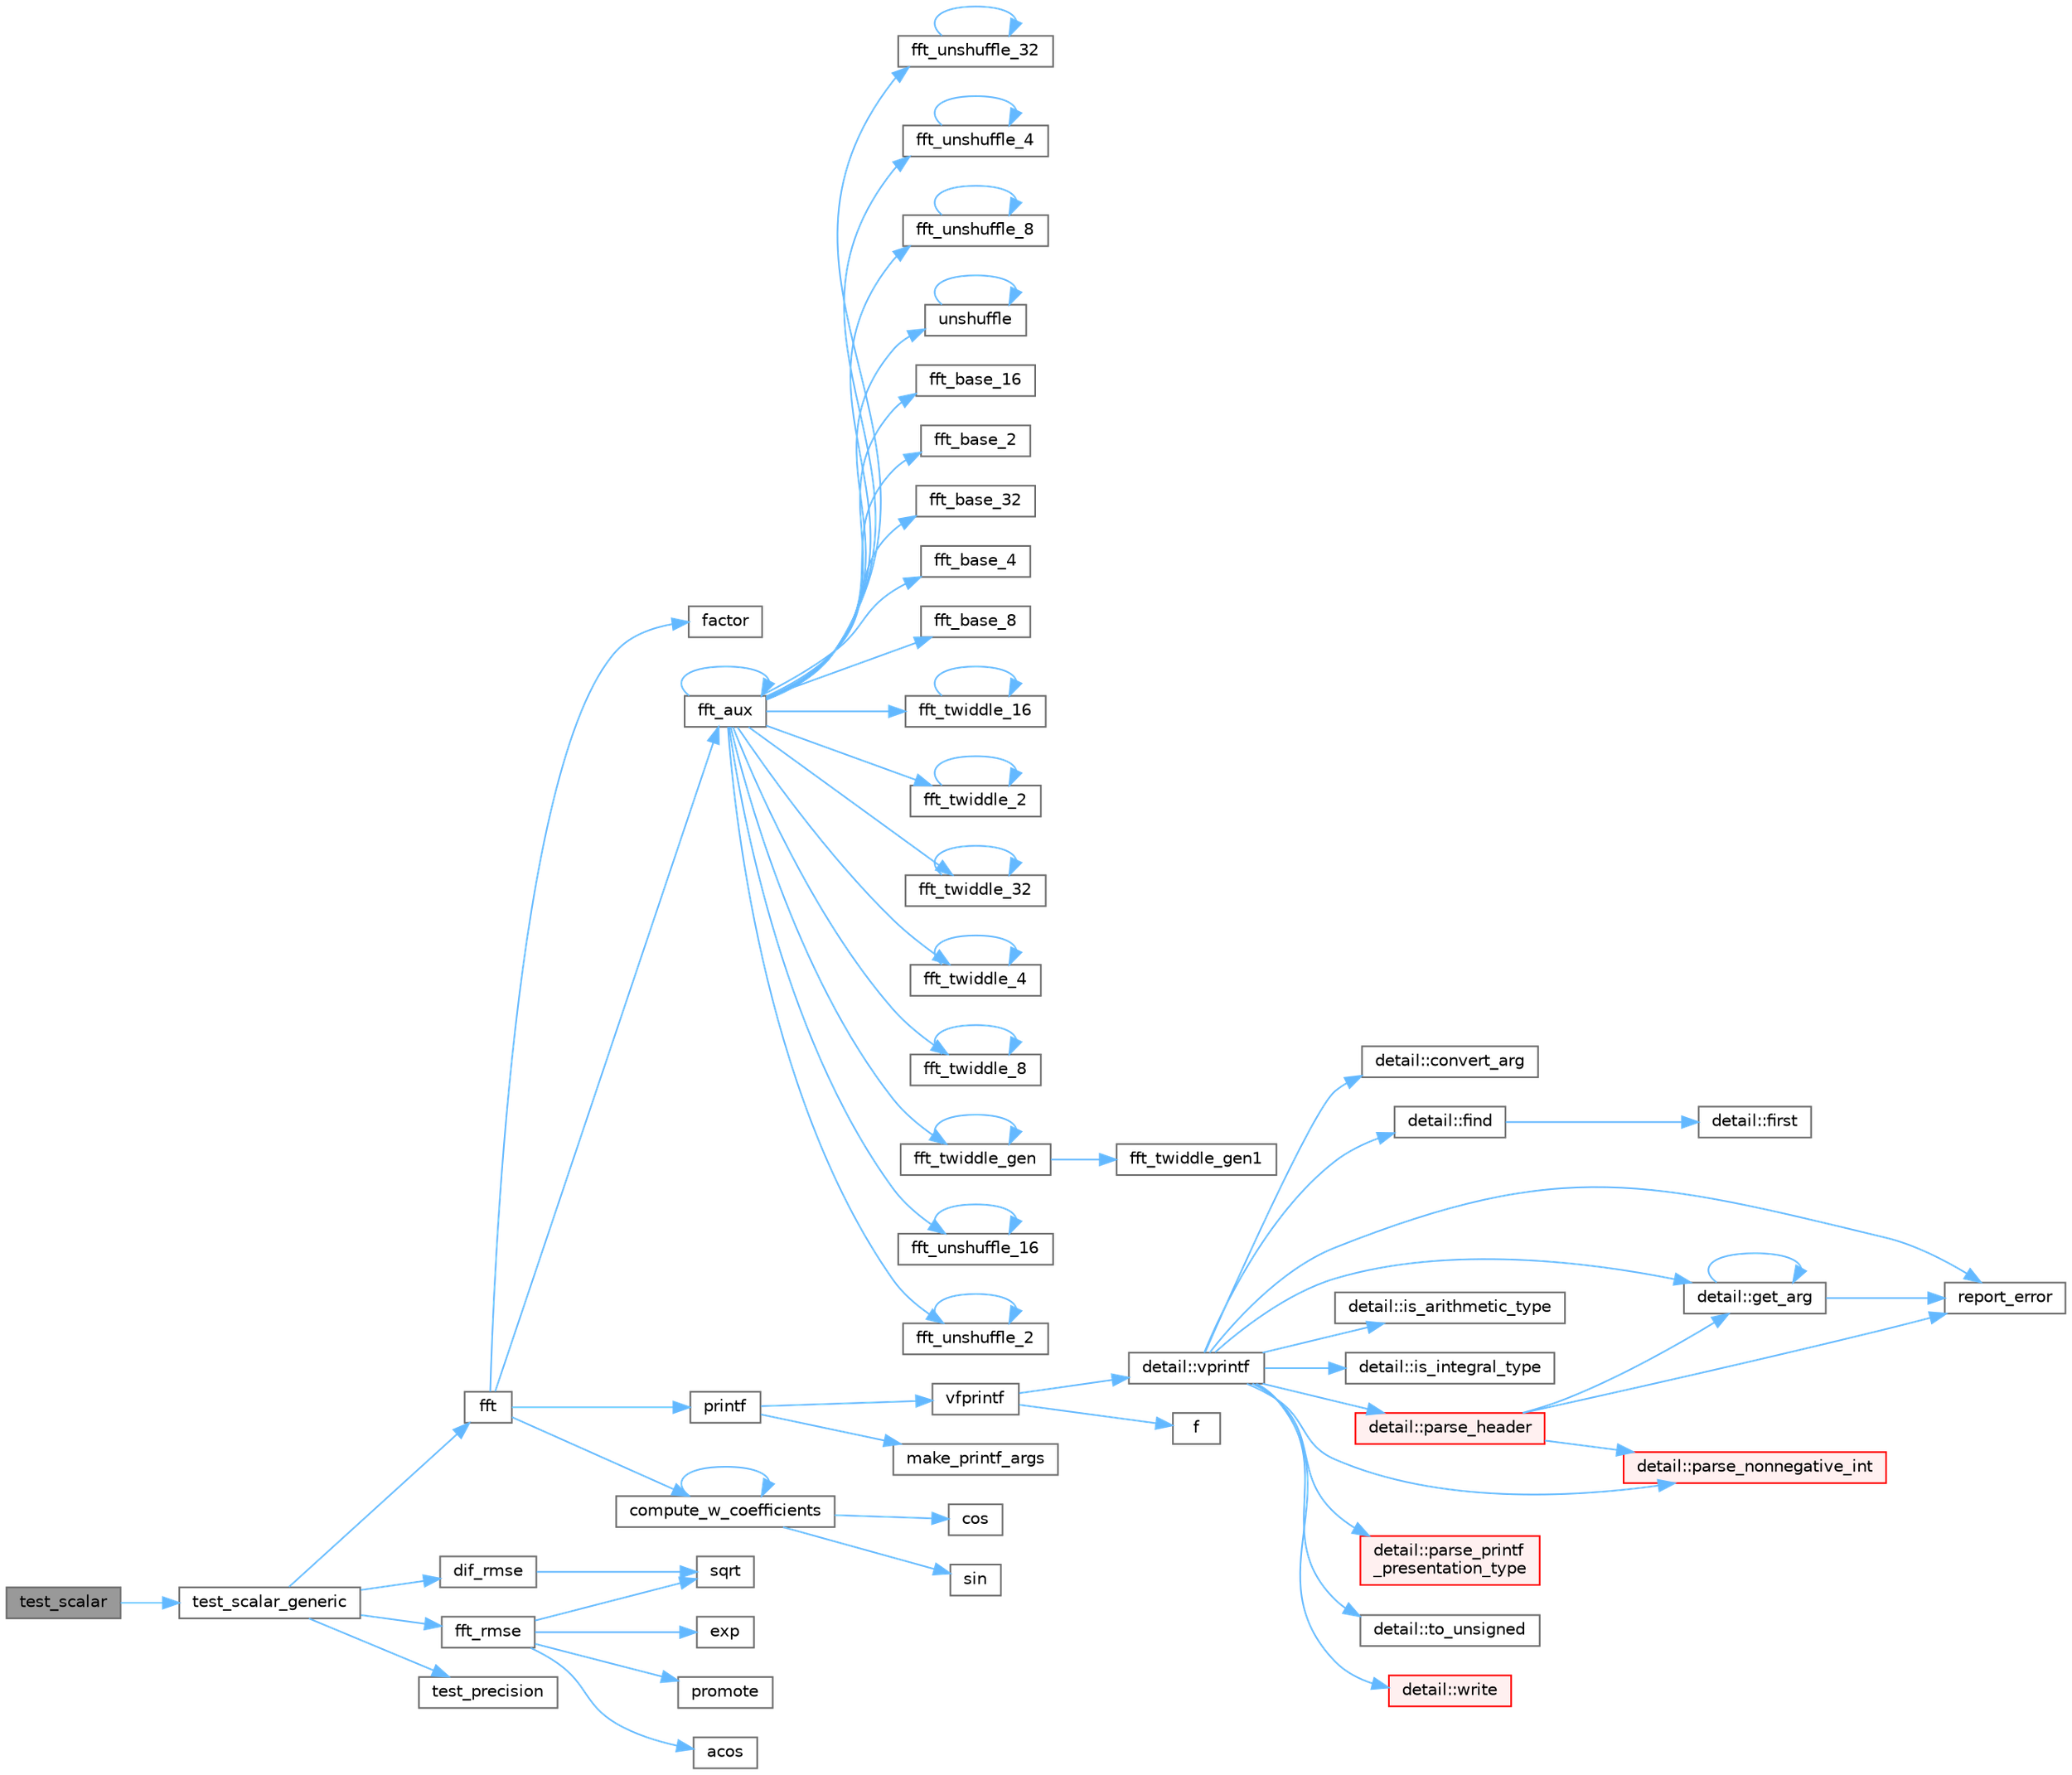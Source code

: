 digraph "test_scalar"
{
 // LATEX_PDF_SIZE
  bgcolor="transparent";
  edge [fontname=Helvetica,fontsize=10,labelfontname=Helvetica,labelfontsize=10];
  node [fontname=Helvetica,fontsize=10,shape=box,height=0.2,width=0.4];
  rankdir="LR";
  Node1 [id="Node000001",label="test_scalar",height=0.2,width=0.4,color="gray40", fillcolor="grey60", style="filled", fontcolor="black",tooltip=" "];
  Node1 -> Node2 [id="edge70_Node000001_Node000002",color="steelblue1",style="solid",tooltip=" "];
  Node2 [id="Node000002",label="test_scalar_generic",height=0.2,width=0.4,color="grey40", fillcolor="white", style="filled",URL="$_f_f_t_w_8cpp.html#a7fe1d5aa175ea8f1361d5c3c3613c2f1",tooltip=" "];
  Node2 -> Node3 [id="edge71_Node000002_Node000003",color="steelblue1",style="solid",tooltip=" "];
  Node3 [id="Node000003",label="dif_rmse",height=0.2,width=0.4,color="grey40", fillcolor="white", style="filled",URL="$_f_f_t_w_8cpp.html#a2c2a9b95e2b6f64c7d8bbf0ebe8ab5c5",tooltip=" "];
  Node3 -> Node4 [id="edge72_Node000003_Node000004",color="steelblue1",style="solid",tooltip=" "];
  Node4 [id="Node000004",label="sqrt",height=0.2,width=0.4,color="grey40", fillcolor="white", style="filled",URL="$_array_cwise_unary_ops_8h.html#a656b9217a2fcb6de59dc8d1eb3079cc7",tooltip=" "];
  Node2 -> Node5 [id="edge73_Node000002_Node000005",color="steelblue1",style="solid",tooltip=" "];
  Node5 [id="Node000005",label="fft",height=0.2,width=0.4,color="grey40", fillcolor="white", style="filled",URL="$fft_8c.html#a0f5165b7fa1558230a53f75809dfeb0e",tooltip=" "];
  Node5 -> Node6 [id="edge74_Node000005_Node000006",color="steelblue1",style="solid",tooltip=" "];
  Node6 [id="Node000006",label="compute_w_coefficients",height=0.2,width=0.4,color="grey40", fillcolor="white", style="filled",URL="$fft_8c.html#ac57cb5ae1855a8ec41f89c280f693332",tooltip=" "];
  Node6 -> Node6 [id="edge75_Node000006_Node000006",color="steelblue1",style="solid",tooltip=" "];
  Node6 -> Node7 [id="edge76_Node000006_Node000007",color="steelblue1",style="solid",tooltip=" "];
  Node7 [id="Node000007",label="cos",height=0.2,width=0.4,color="grey40", fillcolor="white", style="filled",URL="$_array_cwise_unary_ops_8h.html#a92b03396990b0e9eea0731aa406e31a4",tooltip=" "];
  Node6 -> Node8 [id="edge77_Node000006_Node000008",color="steelblue1",style="solid",tooltip=" "];
  Node8 [id="Node000008",label="sin",height=0.2,width=0.4,color="grey40", fillcolor="white", style="filled",URL="$_array_cwise_unary_ops_8h.html#a9cfb0ea58bd813510a9e2db18a5e49f0",tooltip=" "];
  Node5 -> Node9 [id="edge78_Node000005_Node000009",color="steelblue1",style="solid",tooltip=" "];
  Node9 [id="Node000009",label="factor",height=0.2,width=0.4,color="grey40", fillcolor="white", style="filled",URL="$fft_8c.html#a13b942e46c2348d4cfe7bced3e905d1d",tooltip=" "];
  Node5 -> Node10 [id="edge79_Node000005_Node000010",color="steelblue1",style="solid",tooltip=" "];
  Node10 [id="Node000010",label="fft_aux",height=0.2,width=0.4,color="grey40", fillcolor="white", style="filled",URL="$fft_8c.html#a9a0558fc10e82e20e553685e3c2870e1",tooltip=" "];
  Node10 -> Node10 [id="edge80_Node000010_Node000010",color="steelblue1",style="solid",tooltip=" "];
  Node10 -> Node11 [id="edge81_Node000010_Node000011",color="steelblue1",style="solid",tooltip=" "];
  Node11 [id="Node000011",label="fft_base_16",height=0.2,width=0.4,color="grey40", fillcolor="white", style="filled",URL="$fft_8c.html#aa6910cd3b2b4ec6982a09874afb0483c",tooltip=" "];
  Node10 -> Node12 [id="edge82_Node000010_Node000012",color="steelblue1",style="solid",tooltip=" "];
  Node12 [id="Node000012",label="fft_base_2",height=0.2,width=0.4,color="grey40", fillcolor="white", style="filled",URL="$fft_8c.html#a53f071185d4e04a6d4827d5dea751785",tooltip=" "];
  Node10 -> Node13 [id="edge83_Node000010_Node000013",color="steelblue1",style="solid",tooltip=" "];
  Node13 [id="Node000013",label="fft_base_32",height=0.2,width=0.4,color="grey40", fillcolor="white", style="filled",URL="$fft_8c.html#a471426c2db5a3b6ac07a136c21f534c9",tooltip=" "];
  Node10 -> Node14 [id="edge84_Node000010_Node000014",color="steelblue1",style="solid",tooltip=" "];
  Node14 [id="Node000014",label="fft_base_4",height=0.2,width=0.4,color="grey40", fillcolor="white", style="filled",URL="$fft_8c.html#a8b83f8f4a276c0437140cb8946c518d8",tooltip=" "];
  Node10 -> Node15 [id="edge85_Node000010_Node000015",color="steelblue1",style="solid",tooltip=" "];
  Node15 [id="Node000015",label="fft_base_8",height=0.2,width=0.4,color="grey40", fillcolor="white", style="filled",URL="$fft_8c.html#a4695f30685cdaaa8e5b49d1eafc5c9f0",tooltip=" "];
  Node10 -> Node16 [id="edge86_Node000010_Node000016",color="steelblue1",style="solid",tooltip=" "];
  Node16 [id="Node000016",label="fft_twiddle_16",height=0.2,width=0.4,color="grey40", fillcolor="white", style="filled",URL="$fft_8c.html#a0f87032ee4ccd14b70cc9ec53640df24",tooltip=" "];
  Node16 -> Node16 [id="edge87_Node000016_Node000016",color="steelblue1",style="solid",tooltip=" "];
  Node10 -> Node17 [id="edge88_Node000010_Node000017",color="steelblue1",style="solid",tooltip=" "];
  Node17 [id="Node000017",label="fft_twiddle_2",height=0.2,width=0.4,color="grey40", fillcolor="white", style="filled",URL="$fft_8c.html#a2644cb7a6dcb7d8cb3a2d2eec940fd12",tooltip=" "];
  Node17 -> Node17 [id="edge89_Node000017_Node000017",color="steelblue1",style="solid",tooltip=" "];
  Node10 -> Node18 [id="edge90_Node000010_Node000018",color="steelblue1",style="solid",tooltip=" "];
  Node18 [id="Node000018",label="fft_twiddle_32",height=0.2,width=0.4,color="grey40", fillcolor="white", style="filled",URL="$fft_8c.html#a46dd6bbcad765b995339c555f1e5df52",tooltip=" "];
  Node18 -> Node18 [id="edge91_Node000018_Node000018",color="steelblue1",style="solid",tooltip=" "];
  Node10 -> Node19 [id="edge92_Node000010_Node000019",color="steelblue1",style="solid",tooltip=" "];
  Node19 [id="Node000019",label="fft_twiddle_4",height=0.2,width=0.4,color="grey40", fillcolor="white", style="filled",URL="$fft_8c.html#a4d7ba896e1cb7df2144dd7a1212efb1e",tooltip=" "];
  Node19 -> Node19 [id="edge93_Node000019_Node000019",color="steelblue1",style="solid",tooltip=" "];
  Node10 -> Node20 [id="edge94_Node000010_Node000020",color="steelblue1",style="solid",tooltip=" "];
  Node20 [id="Node000020",label="fft_twiddle_8",height=0.2,width=0.4,color="grey40", fillcolor="white", style="filled",URL="$fft_8c.html#afdc21a3abd5f7586e3f16156d2f00828",tooltip=" "];
  Node20 -> Node20 [id="edge95_Node000020_Node000020",color="steelblue1",style="solid",tooltip=" "];
  Node10 -> Node21 [id="edge96_Node000010_Node000021",color="steelblue1",style="solid",tooltip=" "];
  Node21 [id="Node000021",label="fft_twiddle_gen",height=0.2,width=0.4,color="grey40", fillcolor="white", style="filled",URL="$fft_8c.html#afefcf2b06603893f5c4ff12120eb196c",tooltip=" "];
  Node21 -> Node21 [id="edge97_Node000021_Node000021",color="steelblue1",style="solid",tooltip=" "];
  Node21 -> Node22 [id="edge98_Node000021_Node000022",color="steelblue1",style="solid",tooltip=" "];
  Node22 [id="Node000022",label="fft_twiddle_gen1",height=0.2,width=0.4,color="grey40", fillcolor="white", style="filled",URL="$fft_8c.html#a07fff7c873ff37e6a5e8af78f06893d4",tooltip=" "];
  Node10 -> Node23 [id="edge99_Node000010_Node000023",color="steelblue1",style="solid",tooltip=" "];
  Node23 [id="Node000023",label="fft_unshuffle_16",height=0.2,width=0.4,color="grey40", fillcolor="white", style="filled",URL="$fft_8c.html#abc1b00ecbdbde947e57eef2cef991665",tooltip=" "];
  Node23 -> Node23 [id="edge100_Node000023_Node000023",color="steelblue1",style="solid",tooltip=" "];
  Node10 -> Node24 [id="edge101_Node000010_Node000024",color="steelblue1",style="solid",tooltip=" "];
  Node24 [id="Node000024",label="fft_unshuffle_2",height=0.2,width=0.4,color="grey40", fillcolor="white", style="filled",URL="$fft_8c.html#a7d6a3a5142b45a43181264d7099c43f8",tooltip=" "];
  Node24 -> Node24 [id="edge102_Node000024_Node000024",color="steelblue1",style="solid",tooltip=" "];
  Node10 -> Node25 [id="edge103_Node000010_Node000025",color="steelblue1",style="solid",tooltip=" "];
  Node25 [id="Node000025",label="fft_unshuffle_32",height=0.2,width=0.4,color="grey40", fillcolor="white", style="filled",URL="$fft_8c.html#a7a1bc321c290a9ba51df47ea9d198e58",tooltip=" "];
  Node25 -> Node25 [id="edge104_Node000025_Node000025",color="steelblue1",style="solid",tooltip=" "];
  Node10 -> Node26 [id="edge105_Node000010_Node000026",color="steelblue1",style="solid",tooltip=" "];
  Node26 [id="Node000026",label="fft_unshuffle_4",height=0.2,width=0.4,color="grey40", fillcolor="white", style="filled",URL="$fft_8c.html#a7f784d13d950d7f35dfc390256354ec7",tooltip=" "];
  Node26 -> Node26 [id="edge106_Node000026_Node000026",color="steelblue1",style="solid",tooltip=" "];
  Node10 -> Node27 [id="edge107_Node000010_Node000027",color="steelblue1",style="solid",tooltip=" "];
  Node27 [id="Node000027",label="fft_unshuffle_8",height=0.2,width=0.4,color="grey40", fillcolor="white", style="filled",URL="$fft_8c.html#ac48af76d146978da9cd4fe6b30da350b",tooltip=" "];
  Node27 -> Node27 [id="edge108_Node000027_Node000027",color="steelblue1",style="solid",tooltip=" "];
  Node10 -> Node28 [id="edge109_Node000010_Node000028",color="steelblue1",style="solid",tooltip=" "];
  Node28 [id="Node000028",label="unshuffle",height=0.2,width=0.4,color="grey40", fillcolor="white", style="filled",URL="$fft_8c.html#ad31a7282a2f474de44413e0d7163c468",tooltip=" "];
  Node28 -> Node28 [id="edge110_Node000028_Node000028",color="steelblue1",style="solid",tooltip=" "];
  Node5 -> Node29 [id="edge111_Node000005_Node000029",color="steelblue1",style="solid",tooltip=" "];
  Node29 [id="Node000029",label="printf",height=0.2,width=0.4,color="grey40", fillcolor="white", style="filled",URL="$printf_8h.html#aee3ed3a831f25f07e7be3919fff2203a",tooltip=" "];
  Node29 -> Node30 [id="edge112_Node000029_Node000030",color="steelblue1",style="solid",tooltip=" "];
  Node30 [id="Node000030",label="make_printf_args",height=0.2,width=0.4,color="grey40", fillcolor="white", style="filled",URL="$printf_8h.html#a27dcc0efcda04388971dbea3c875f122",tooltip=" "];
  Node29 -> Node31 [id="edge113_Node000029_Node000031",color="steelblue1",style="solid",tooltip=" "];
  Node31 [id="Node000031",label="vfprintf",height=0.2,width=0.4,color="grey40", fillcolor="white", style="filled",URL="$printf_8h.html#abb30aad964fc771fb52cf3ad88649df2",tooltip=" "];
  Node31 -> Node32 [id="edge114_Node000031_Node000032",color="steelblue1",style="solid",tooltip=" "];
  Node32 [id="Node000032",label="f",height=0.2,width=0.4,color="grey40", fillcolor="white", style="filled",URL="$cxx11__tensor__map_8cpp.html#a7f507fea02198f6cb81c86640c7b1a4e",tooltip=" "];
  Node31 -> Node33 [id="edge115_Node000031_Node000033",color="steelblue1",style="solid",tooltip=" "];
  Node33 [id="Node000033",label="detail::vprintf",height=0.2,width=0.4,color="grey40", fillcolor="white", style="filled",URL="$namespacedetail.html#a1c8c2218e4c822aa8f743fb9c573717f",tooltip=" "];
  Node33 -> Node34 [id="edge116_Node000033_Node000034",color="steelblue1",style="solid",tooltip=" "];
  Node34 [id="Node000034",label="detail::convert_arg",height=0.2,width=0.4,color="grey40", fillcolor="white", style="filled",URL="$namespacedetail.html#a03c11572c9a664266d6925f327dec7f3",tooltip=" "];
  Node33 -> Node35 [id="edge117_Node000033_Node000035",color="steelblue1",style="solid",tooltip=" "];
  Node35 [id="Node000035",label="detail::find",height=0.2,width=0.4,color="grey40", fillcolor="white", style="filled",URL="$namespacedetail.html#a6b71952fab3dc32f3edb2c3e9811d8d9",tooltip=" "];
  Node35 -> Node36 [id="edge118_Node000035_Node000036",color="steelblue1",style="solid",tooltip=" "];
  Node36 [id="Node000036",label="detail::first",height=0.2,width=0.4,color="grey40", fillcolor="white", style="filled",URL="$namespacedetail.html#a02319a3deb124802b88b61f85987df5e",tooltip=" "];
  Node33 -> Node37 [id="edge119_Node000033_Node000037",color="steelblue1",style="solid",tooltip=" "];
  Node37 [id="Node000037",label="detail::get_arg",height=0.2,width=0.4,color="grey40", fillcolor="white", style="filled",URL="$namespacedetail.html#a342ef250e45bd09b2ef666b6fae1c355",tooltip=" "];
  Node37 -> Node37 [id="edge120_Node000037_Node000037",color="steelblue1",style="solid",tooltip=" "];
  Node37 -> Node38 [id="edge121_Node000037_Node000038",color="steelblue1",style="solid",tooltip=" "];
  Node38 [id="Node000038",label="report_error",height=0.2,width=0.4,color="grey40", fillcolor="white", style="filled",URL="$format-inl_8h.html#a5555893692b00b61b3886349332fd01f",tooltip=" "];
  Node33 -> Node39 [id="edge122_Node000033_Node000039",color="steelblue1",style="solid",tooltip=" "];
  Node39 [id="Node000039",label="detail::is_arithmetic_type",height=0.2,width=0.4,color="grey40", fillcolor="white", style="filled",URL="$namespacedetail.html#a802c50a56a3495fdab6020b375ba1389",tooltip=" "];
  Node33 -> Node40 [id="edge123_Node000033_Node000040",color="steelblue1",style="solid",tooltip=" "];
  Node40 [id="Node000040",label="detail::is_integral_type",height=0.2,width=0.4,color="grey40", fillcolor="white", style="filled",URL="$namespacedetail.html#a2a60f8d1bee41b803f43fc42b707b5d1",tooltip=" "];
  Node33 -> Node41 [id="edge124_Node000033_Node000041",color="steelblue1",style="solid",tooltip=" "];
  Node41 [id="Node000041",label="detail::parse_header",height=0.2,width=0.4,color="red", fillcolor="#FFF0F0", style="filled",URL="$namespacedetail.html#afc9d93e58b8edb8077f8bc8eee7f4035",tooltip=" "];
  Node41 -> Node37 [id="edge125_Node000041_Node000037",color="steelblue1",style="solid",tooltip=" "];
  Node41 -> Node50 [id="edge126_Node000041_Node000050",color="steelblue1",style="solid",tooltip=" "];
  Node50 [id="Node000050",label="detail::parse_nonnegative_int",height=0.2,width=0.4,color="red", fillcolor="#FFF0F0", style="filled",URL="$namespacedetail.html#a338caba782225e115a9902d4d0835f5f",tooltip=" "];
  Node41 -> Node38 [id="edge127_Node000041_Node000038",color="steelblue1",style="solid",tooltip=" "];
  Node33 -> Node50 [id="edge128_Node000033_Node000050",color="steelblue1",style="solid",tooltip=" "];
  Node33 -> Node53 [id="edge129_Node000033_Node000053",color="steelblue1",style="solid",tooltip=" "];
  Node53 [id="Node000053",label="detail::parse_printf\l_presentation_type",height=0.2,width=0.4,color="red", fillcolor="#FFF0F0", style="filled",URL="$namespacedetail.html#aa2cb095169b23e3a66260ad7078f44cc",tooltip=" "];
  Node33 -> Node38 [id="edge130_Node000033_Node000038",color="steelblue1",style="solid",tooltip=" "];
  Node33 -> Node55 [id="edge131_Node000033_Node000055",color="steelblue1",style="solid",tooltip=" "];
  Node55 [id="Node000055",label="detail::to_unsigned",height=0.2,width=0.4,color="grey40", fillcolor="white", style="filled",URL="$namespacedetail.html#a4855e668246c731a97484efc329f2aac",tooltip=" "];
  Node33 -> Node56 [id="edge132_Node000033_Node000056",color="steelblue1",style="solid",tooltip=" "];
  Node56 [id="Node000056",label="detail::write",height=0.2,width=0.4,color="red", fillcolor="#FFF0F0", style="filled",URL="$namespacedetail.html#a29dacf26eedc9e3575fb57329a5ca0a3",tooltip=" "];
  Node2 -> Node60 [id="edge133_Node000002_Node000060",color="steelblue1",style="solid",tooltip=" "];
  Node60 [id="Node000060",label="fft_rmse",height=0.2,width=0.4,color="grey40", fillcolor="white", style="filled",URL="$_f_f_t_w_8cpp.html#a50fc74eb7e6fc76c36a3e947bd05fd0d",tooltip=" "];
  Node60 -> Node61 [id="edge134_Node000060_Node000061",color="steelblue1",style="solid",tooltip=" "];
  Node61 [id="Node000061",label="acos",height=0.2,width=0.4,color="grey40", fillcolor="white", style="filled",URL="$_array_cwise_unary_ops_8h.html#a4ae93c48c742ccd51e0ec59fa85b49bd",tooltip=" "];
  Node60 -> Node62 [id="edge135_Node000060_Node000062",color="steelblue1",style="solid",tooltip=" "];
  Node62 [id="Node000062",label="exp",height=0.2,width=0.4,color="grey40", fillcolor="white", style="filled",URL="$_array_cwise_unary_ops_8h.html#a2500b5d4f377a445cb98d3f1facfa1cf",tooltip=" "];
  Node60 -> Node63 [id="edge136_Node000060_Node000063",color="steelblue1",style="solid",tooltip=" "];
  Node63 [id="Node000063",label="promote",height=0.2,width=0.4,color="grey40", fillcolor="white", style="filled",URL="$_f_f_t_w_8cpp.html#a2730b8258a1212eb9347bc3a34e90e3d",tooltip=" "];
  Node60 -> Node4 [id="edge137_Node000060_Node000004",color="steelblue1",style="solid",tooltip=" "];
  Node2 -> Node64 [id="edge138_Node000002_Node000064",color="steelblue1",style="solid",tooltip=" "];
  Node64 [id="Node000064",label="test_precision",height=0.2,width=0.4,color="grey40", fillcolor="white", style="filled",URL="$spbenchsolver_8h.html#ac873ccd2d8b50aa74f31783a38ba5d99",tooltip=" "];
}
